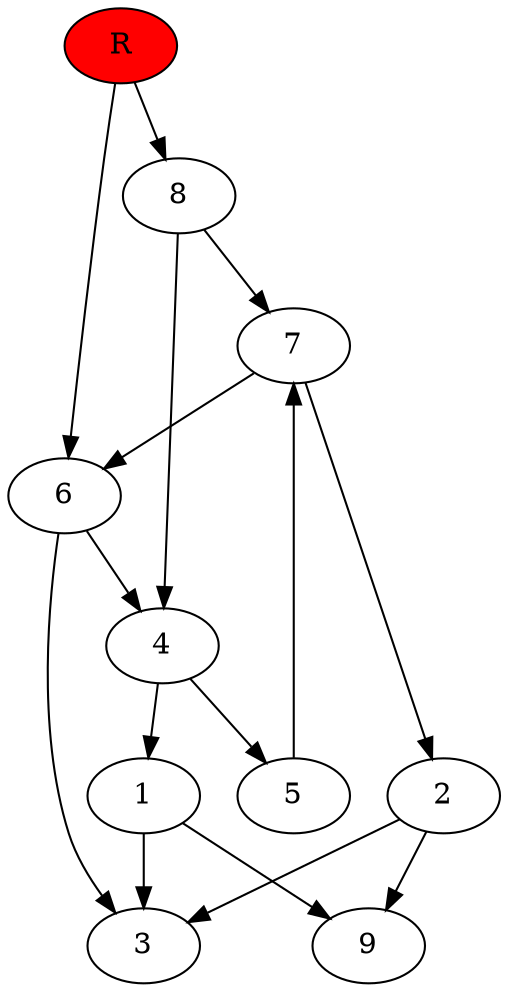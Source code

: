 digraph prb7278 {
	1
	2
	3
	4
	5
	6
	7
	8
	R [fillcolor="#ff0000" style=filled]
	1 -> 3
	1 -> 9
	2 -> 3
	2 -> 9
	4 -> 1
	4 -> 5
	5 -> 7
	6 -> 3
	6 -> 4
	7 -> 2
	7 -> 6
	8 -> 4
	8 -> 7
	R -> 6
	R -> 8
}
